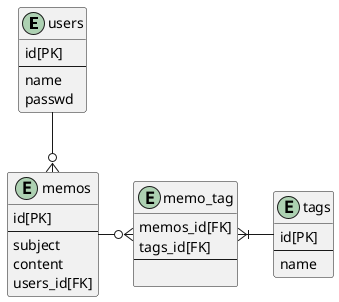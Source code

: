 @startuml

' ENTITYs
entity "users" as users {
  id[PK]
  --
  name
  passwd 
}

entity "memos" as memos {
  id[PK]
  --
  subject
  content
  users_id[FK]
}

entity "memo_tag" as memo_tag {
  memos_id[FK]
  tags_id[FK]
  --

}

entity "tags" as tags {
  id[PK]
  --
  name
}


' RELATIONs
users --o{ memos
memos -o{ memo_tag
memo_tag }|- tags

@enduml
